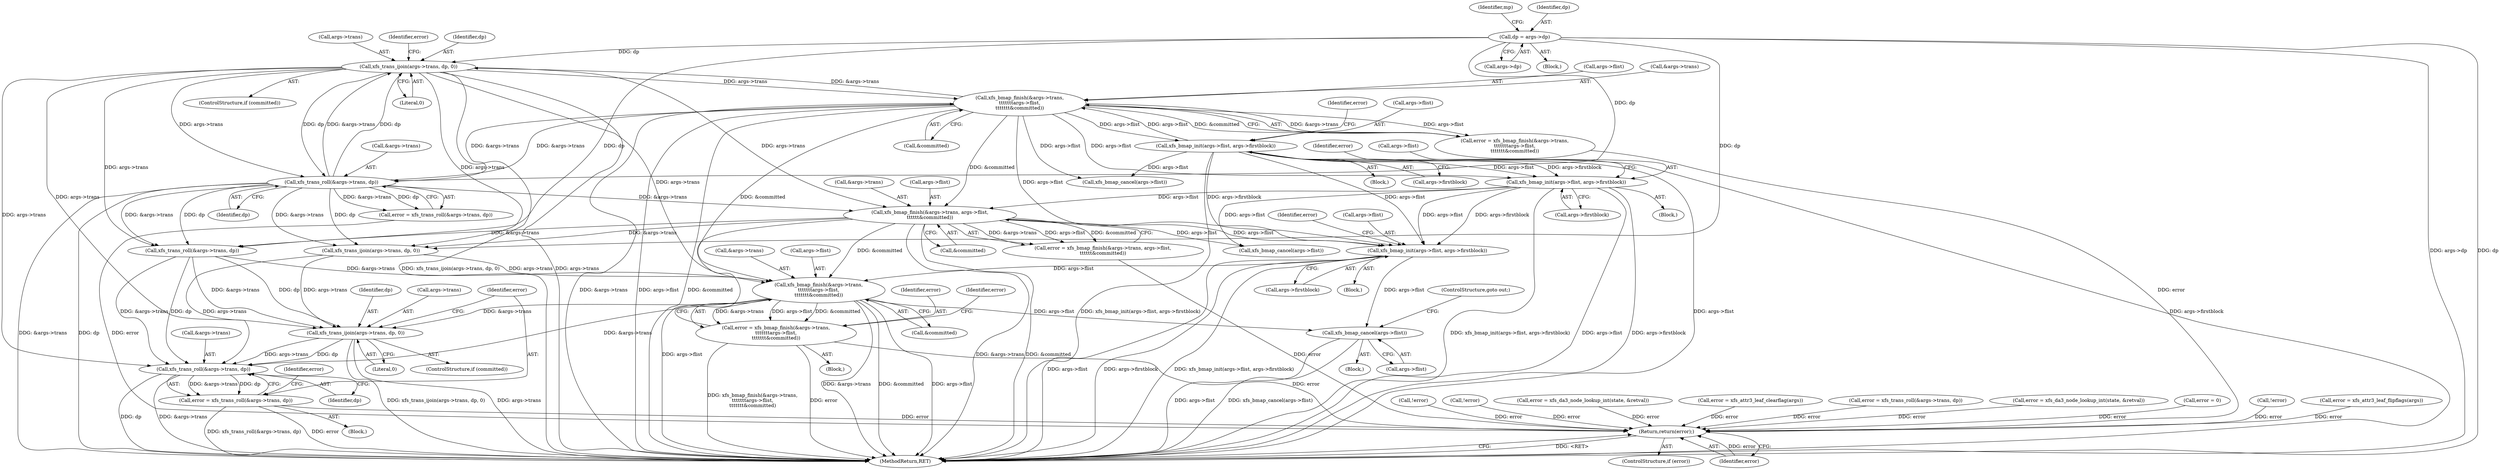 digraph "0_linux_8275cdd0e7ac550dcce2b3ef6d2fb3b808c1ae59_1@pointer" {
"1000632" [label="(Call,xfs_bmap_init(args->flist, args->firstblock))"];
"1000400" [label="(Call,xfs_bmap_finish(&args->trans, args->flist,\n\t\t\t\t\t\t&committed))"];
"1000365" [label="(Call,xfs_trans_ijoin(args->trans, dp, 0))"];
"1000338" [label="(Call,xfs_bmap_finish(&args->trans,\n\t\t\t\t\t\t\targs->flist,\n\t\t\t\t\t\t\t&committed))"];
"1000373" [label="(Call,xfs_trans_roll(&args->trans, dp))"];
"1000136" [label="(Call,dp = args->dp)"];
"1000321" [label="(Call,xfs_bmap_init(args->flist, args->firstblock))"];
"1000383" [label="(Call,xfs_bmap_init(args->flist, args->firstblock))"];
"1000649" [label="(Call,xfs_bmap_finish(&args->trans,\n\t\t\t\t\t\t\targs->flist,\n\t\t\t\t\t\t\t&committed))"];
"1000647" [label="(Call,error = xfs_bmap_finish(&args->trans,\n\t\t\t\t\t\t\targs->flist,\n\t\t\t\t\t\t\t&committed))"];
"1000720" [label="(Return,return(error);)"];
"1000669" [label="(Call,xfs_bmap_cancel(args->flist))"];
"1000676" [label="(Call,xfs_trans_ijoin(args->trans, dp, 0))"];
"1000684" [label="(Call,xfs_trans_roll(&args->trans, dp))"];
"1000682" [label="(Call,error = xfs_trans_roll(&args->trans, dp))"];
"1000365" [label="(Call,xfs_trans_ijoin(args->trans, dp, 0))"];
"1000343" [label="(Call,args->flist)"];
"1000648" [label="(Identifier,error)"];
"1000644" [label="(Call,!error)"];
"1000142" [label="(Identifier,mp)"];
"1000479" [label="(Call,error = xfs_attr3_leaf_flipflags(args))"];
"1000683" [label="(Identifier,error)"];
"1000391" [label="(Identifier,error)"];
"1000650" [label="(Call,&args->trans)"];
"1000681" [label="(Literal,0)"];
"1000401" [label="(Call,&args->trans)"];
"1000138" [label="(Call,args->dp)"];
"1000395" [label="(Call,!error)"];
"1000685" [label="(Call,&args->trans)"];
"1000405" [label="(Call,args->flist)"];
"1000315" [label="(Block,)"];
"1000654" [label="(Call,args->flist)"];
"1000136" [label="(Call,dp = args->dp)"];
"1000478" [label="(Block,)"];
"1000371" [label="(Call,error = xfs_trans_roll(&args->trans, dp))"];
"1000333" [label="(Call,!error)"];
"1000374" [label="(Call,&args->trans)"];
"1000631" [label="(Block,)"];
"1000180" [label="(Call,error = xfs_da3_node_lookup_int(state, &retval))"];
"1000325" [label="(Call,args->firstblock)"];
"1000661" [label="(Block,)"];
"1000369" [label="(Identifier,dp)"];
"1000649" [label="(Call,xfs_bmap_finish(&args->trans,\n\t\t\t\t\t\t\targs->flist,\n\t\t\t\t\t\t\t&committed))"];
"1000657" [label="(Call,&committed)"];
"1000640" [label="(Identifier,error)"];
"1000647" [label="(Call,error = xfs_bmap_finish(&args->trans,\n\t\t\t\t\t\t\targs->flist,\n\t\t\t\t\t\t\t&committed))"];
"1000680" [label="(Identifier,dp)"];
"1000363" [label="(ControlStructure,if (committed))"];
"1000677" [label="(Call,args->trans)"];
"1000387" [label="(Call,args->firstblock)"];
"1000427" [label="(Call,xfs_trans_ijoin(args->trans, dp, 0))"];
"1000408" [label="(Call,&committed)"];
"1000346" [label="(Call,&committed)"];
"1000137" [label="(Identifier,dp)"];
"1000398" [label="(Call,error = xfs_bmap_finish(&args->trans, args->flist,\n\t\t\t\t\t\t&committed))"];
"1000724" [label="(MethodReturn,RET)"];
"1000684" [label="(Call,xfs_trans_roll(&args->trans, dp))"];
"1000322" [label="(Call,args->flist)"];
"1000701" [label="(Call,error = xfs_attr3_leaf_clearflag(args))"];
"1000691" [label="(Identifier,error)"];
"1000370" [label="(Literal,0)"];
"1000306" [label="(Block,)"];
"1000383" [label="(Call,xfs_bmap_init(args->flist, args->firstblock))"];
"1000446" [label="(Call,error = xfs_trans_roll(&args->trans, dp))"];
"1000636" [label="(Call,args->firstblock)"];
"1000366" [label="(Call,args->trans)"];
"1000577" [label="(Call,error = xfs_da3_node_lookup_int(state, &retval))"];
"1000400" [label="(Call,xfs_bmap_finish(&args->trans, args->flist,\n\t\t\t\t\t\t&committed))"];
"1000339" [label="(Call,&args->trans)"];
"1000721" [label="(Identifier,error)"];
"1000718" [label="(ControlStructure,if (error))"];
"1000676" [label="(Call,xfs_trans_ijoin(args->trans, dp, 0))"];
"1000633" [label="(Call,args->flist)"];
"1000670" [label="(Call,args->flist)"];
"1000378" [label="(Identifier,dp)"];
"1000336" [label="(Call,error = xfs_bmap_finish(&args->trans,\n\t\t\t\t\t\t\targs->flist,\n\t\t\t\t\t\t\t&committed))"];
"1000358" [label="(Call,xfs_bmap_cancel(args->flist))"];
"1000372" [label="(Identifier,error)"];
"1000660" [label="(Identifier,error)"];
"1000673" [label="(ControlStructure,goto out;)"];
"1000321" [label="(Call,xfs_bmap_init(args->flist, args->firstblock))"];
"1000669" [label="(Call,xfs_bmap_cancel(args->flist))"];
"1000682" [label="(Call,error = xfs_trans_roll(&args->trans, dp))"];
"1000384" [label="(Call,args->flist)"];
"1000674" [label="(ControlStructure,if (committed))"];
"1000646" [label="(Block,)"];
"1000329" [label="(Identifier,error)"];
"1000720" [label="(Return,return(error);)"];
"1000689" [label="(Identifier,dp)"];
"1000338" [label="(Call,xfs_bmap_finish(&args->trans,\n\t\t\t\t\t\t\targs->flist,\n\t\t\t\t\t\t\t&committed))"];
"1000373" [label="(Call,xfs_trans_roll(&args->trans, dp))"];
"1000126" [label="(Block,)"];
"1000710" [label="(Call,error = 0)"];
"1000448" [label="(Call,xfs_trans_roll(&args->trans, dp))"];
"1000420" [label="(Call,xfs_bmap_cancel(args->flist))"];
"1000632" [label="(Call,xfs_bmap_init(args->flist, args->firstblock))"];
"1000632" -> "1000631"  [label="AST: "];
"1000632" -> "1000636"  [label="CFG: "];
"1000633" -> "1000632"  [label="AST: "];
"1000636" -> "1000632"  [label="AST: "];
"1000640" -> "1000632"  [label="CFG: "];
"1000632" -> "1000724"  [label="DDG: xfs_bmap_init(args->flist, args->firstblock)"];
"1000632" -> "1000724"  [label="DDG: args->flist"];
"1000632" -> "1000724"  [label="DDG: args->firstblock"];
"1000400" -> "1000632"  [label="DDG: args->flist"];
"1000321" -> "1000632"  [label="DDG: args->flist"];
"1000321" -> "1000632"  [label="DDG: args->firstblock"];
"1000338" -> "1000632"  [label="DDG: args->flist"];
"1000383" -> "1000632"  [label="DDG: args->flist"];
"1000383" -> "1000632"  [label="DDG: args->firstblock"];
"1000632" -> "1000649"  [label="DDG: args->flist"];
"1000632" -> "1000669"  [label="DDG: args->flist"];
"1000400" -> "1000398"  [label="AST: "];
"1000400" -> "1000408"  [label="CFG: "];
"1000401" -> "1000400"  [label="AST: "];
"1000405" -> "1000400"  [label="AST: "];
"1000408" -> "1000400"  [label="AST: "];
"1000398" -> "1000400"  [label="CFG: "];
"1000400" -> "1000724"  [label="DDG: args->flist"];
"1000400" -> "1000724"  [label="DDG: &args->trans"];
"1000400" -> "1000724"  [label="DDG: &committed"];
"1000400" -> "1000398"  [label="DDG: &args->trans"];
"1000400" -> "1000398"  [label="DDG: args->flist"];
"1000400" -> "1000398"  [label="DDG: &committed"];
"1000365" -> "1000400"  [label="DDG: args->trans"];
"1000373" -> "1000400"  [label="DDG: &args->trans"];
"1000383" -> "1000400"  [label="DDG: args->flist"];
"1000338" -> "1000400"  [label="DDG: &committed"];
"1000400" -> "1000420"  [label="DDG: args->flist"];
"1000400" -> "1000427"  [label="DDG: &args->trans"];
"1000400" -> "1000448"  [label="DDG: &args->trans"];
"1000400" -> "1000649"  [label="DDG: &committed"];
"1000365" -> "1000363"  [label="AST: "];
"1000365" -> "1000370"  [label="CFG: "];
"1000366" -> "1000365"  [label="AST: "];
"1000369" -> "1000365"  [label="AST: "];
"1000370" -> "1000365"  [label="AST: "];
"1000372" -> "1000365"  [label="CFG: "];
"1000365" -> "1000724"  [label="DDG: xfs_trans_ijoin(args->trans, dp, 0)"];
"1000365" -> "1000724"  [label="DDG: args->trans"];
"1000365" -> "1000338"  [label="DDG: args->trans"];
"1000338" -> "1000365"  [label="DDG: &args->trans"];
"1000373" -> "1000365"  [label="DDG: &args->trans"];
"1000373" -> "1000365"  [label="DDG: dp"];
"1000136" -> "1000365"  [label="DDG: dp"];
"1000365" -> "1000373"  [label="DDG: args->trans"];
"1000365" -> "1000373"  [label="DDG: dp"];
"1000365" -> "1000427"  [label="DDG: args->trans"];
"1000365" -> "1000448"  [label="DDG: args->trans"];
"1000365" -> "1000649"  [label="DDG: args->trans"];
"1000365" -> "1000676"  [label="DDG: args->trans"];
"1000365" -> "1000684"  [label="DDG: args->trans"];
"1000338" -> "1000336"  [label="AST: "];
"1000338" -> "1000346"  [label="CFG: "];
"1000339" -> "1000338"  [label="AST: "];
"1000343" -> "1000338"  [label="AST: "];
"1000346" -> "1000338"  [label="AST: "];
"1000336" -> "1000338"  [label="CFG: "];
"1000338" -> "1000724"  [label="DDG: &args->trans"];
"1000338" -> "1000724"  [label="DDG: args->flist"];
"1000338" -> "1000724"  [label="DDG: &committed"];
"1000338" -> "1000321"  [label="DDG: args->flist"];
"1000338" -> "1000336"  [label="DDG: &args->trans"];
"1000338" -> "1000336"  [label="DDG: args->flist"];
"1000338" -> "1000336"  [label="DDG: &committed"];
"1000373" -> "1000338"  [label="DDG: &args->trans"];
"1000321" -> "1000338"  [label="DDG: args->flist"];
"1000338" -> "1000358"  [label="DDG: args->flist"];
"1000338" -> "1000373"  [label="DDG: &args->trans"];
"1000338" -> "1000383"  [label="DDG: args->flist"];
"1000338" -> "1000649"  [label="DDG: &committed"];
"1000373" -> "1000371"  [label="AST: "];
"1000373" -> "1000378"  [label="CFG: "];
"1000374" -> "1000373"  [label="AST: "];
"1000378" -> "1000373"  [label="AST: "];
"1000371" -> "1000373"  [label="CFG: "];
"1000373" -> "1000724"  [label="DDG: dp"];
"1000373" -> "1000724"  [label="DDG: &args->trans"];
"1000373" -> "1000371"  [label="DDG: &args->trans"];
"1000373" -> "1000371"  [label="DDG: dp"];
"1000136" -> "1000373"  [label="DDG: dp"];
"1000373" -> "1000427"  [label="DDG: &args->trans"];
"1000373" -> "1000427"  [label="DDG: dp"];
"1000373" -> "1000448"  [label="DDG: &args->trans"];
"1000373" -> "1000448"  [label="DDG: dp"];
"1000136" -> "1000126"  [label="AST: "];
"1000136" -> "1000138"  [label="CFG: "];
"1000137" -> "1000136"  [label="AST: "];
"1000138" -> "1000136"  [label="AST: "];
"1000142" -> "1000136"  [label="CFG: "];
"1000136" -> "1000724"  [label="DDG: args->dp"];
"1000136" -> "1000724"  [label="DDG: dp"];
"1000136" -> "1000427"  [label="DDG: dp"];
"1000136" -> "1000448"  [label="DDG: dp"];
"1000321" -> "1000315"  [label="AST: "];
"1000321" -> "1000325"  [label="CFG: "];
"1000322" -> "1000321"  [label="AST: "];
"1000325" -> "1000321"  [label="AST: "];
"1000329" -> "1000321"  [label="CFG: "];
"1000321" -> "1000724"  [label="DDG: args->flist"];
"1000321" -> "1000724"  [label="DDG: args->firstblock"];
"1000321" -> "1000724"  [label="DDG: xfs_bmap_init(args->flist, args->firstblock)"];
"1000321" -> "1000358"  [label="DDG: args->flist"];
"1000321" -> "1000383"  [label="DDG: args->flist"];
"1000321" -> "1000383"  [label="DDG: args->firstblock"];
"1000383" -> "1000306"  [label="AST: "];
"1000383" -> "1000387"  [label="CFG: "];
"1000384" -> "1000383"  [label="AST: "];
"1000387" -> "1000383"  [label="AST: "];
"1000391" -> "1000383"  [label="CFG: "];
"1000383" -> "1000724"  [label="DDG: xfs_bmap_init(args->flist, args->firstblock)"];
"1000383" -> "1000724"  [label="DDG: args->flist"];
"1000383" -> "1000724"  [label="DDG: args->firstblock"];
"1000383" -> "1000420"  [label="DDG: args->flist"];
"1000649" -> "1000647"  [label="AST: "];
"1000649" -> "1000657"  [label="CFG: "];
"1000650" -> "1000649"  [label="AST: "];
"1000654" -> "1000649"  [label="AST: "];
"1000657" -> "1000649"  [label="AST: "];
"1000647" -> "1000649"  [label="CFG: "];
"1000649" -> "1000724"  [label="DDG: &args->trans"];
"1000649" -> "1000724"  [label="DDG: &committed"];
"1000649" -> "1000724"  [label="DDG: args->flist"];
"1000649" -> "1000647"  [label="DDG: &args->trans"];
"1000649" -> "1000647"  [label="DDG: args->flist"];
"1000649" -> "1000647"  [label="DDG: &committed"];
"1000427" -> "1000649"  [label="DDG: args->trans"];
"1000448" -> "1000649"  [label="DDG: &args->trans"];
"1000649" -> "1000669"  [label="DDG: args->flist"];
"1000649" -> "1000676"  [label="DDG: &args->trans"];
"1000649" -> "1000684"  [label="DDG: &args->trans"];
"1000647" -> "1000646"  [label="AST: "];
"1000648" -> "1000647"  [label="AST: "];
"1000660" -> "1000647"  [label="CFG: "];
"1000647" -> "1000724"  [label="DDG: error"];
"1000647" -> "1000724"  [label="DDG: xfs_bmap_finish(&args->trans,\n\t\t\t\t\t\t\targs->flist,\n\t\t\t\t\t\t\t&committed)"];
"1000647" -> "1000720"  [label="DDG: error"];
"1000720" -> "1000718"  [label="AST: "];
"1000720" -> "1000721"  [label="CFG: "];
"1000721" -> "1000720"  [label="AST: "];
"1000724" -> "1000720"  [label="CFG: "];
"1000720" -> "1000724"  [label="DDG: <RET>"];
"1000721" -> "1000720"  [label="DDG: error"];
"1000395" -> "1000720"  [label="DDG: error"];
"1000333" -> "1000720"  [label="DDG: error"];
"1000710" -> "1000720"  [label="DDG: error"];
"1000682" -> "1000720"  [label="DDG: error"];
"1000446" -> "1000720"  [label="DDG: error"];
"1000701" -> "1000720"  [label="DDG: error"];
"1000644" -> "1000720"  [label="DDG: error"];
"1000371" -> "1000720"  [label="DDG: error"];
"1000336" -> "1000720"  [label="DDG: error"];
"1000398" -> "1000720"  [label="DDG: error"];
"1000180" -> "1000720"  [label="DDG: error"];
"1000577" -> "1000720"  [label="DDG: error"];
"1000479" -> "1000720"  [label="DDG: error"];
"1000669" -> "1000661"  [label="AST: "];
"1000669" -> "1000670"  [label="CFG: "];
"1000670" -> "1000669"  [label="AST: "];
"1000673" -> "1000669"  [label="CFG: "];
"1000669" -> "1000724"  [label="DDG: args->flist"];
"1000669" -> "1000724"  [label="DDG: xfs_bmap_cancel(args->flist)"];
"1000676" -> "1000674"  [label="AST: "];
"1000676" -> "1000681"  [label="CFG: "];
"1000677" -> "1000676"  [label="AST: "];
"1000680" -> "1000676"  [label="AST: "];
"1000681" -> "1000676"  [label="AST: "];
"1000683" -> "1000676"  [label="CFG: "];
"1000676" -> "1000724"  [label="DDG: xfs_trans_ijoin(args->trans, dp, 0)"];
"1000676" -> "1000724"  [label="DDG: args->trans"];
"1000427" -> "1000676"  [label="DDG: args->trans"];
"1000448" -> "1000676"  [label="DDG: &args->trans"];
"1000448" -> "1000676"  [label="DDG: dp"];
"1000676" -> "1000684"  [label="DDG: args->trans"];
"1000676" -> "1000684"  [label="DDG: dp"];
"1000684" -> "1000682"  [label="AST: "];
"1000684" -> "1000689"  [label="CFG: "];
"1000685" -> "1000684"  [label="AST: "];
"1000689" -> "1000684"  [label="AST: "];
"1000682" -> "1000684"  [label="CFG: "];
"1000684" -> "1000724"  [label="DDG: dp"];
"1000684" -> "1000724"  [label="DDG: &args->trans"];
"1000684" -> "1000682"  [label="DDG: &args->trans"];
"1000684" -> "1000682"  [label="DDG: dp"];
"1000427" -> "1000684"  [label="DDG: args->trans"];
"1000448" -> "1000684"  [label="DDG: &args->trans"];
"1000448" -> "1000684"  [label="DDG: dp"];
"1000682" -> "1000478"  [label="AST: "];
"1000683" -> "1000682"  [label="AST: "];
"1000691" -> "1000682"  [label="CFG: "];
"1000682" -> "1000724"  [label="DDG: xfs_trans_roll(&args->trans, dp)"];
"1000682" -> "1000724"  [label="DDG: error"];
}
